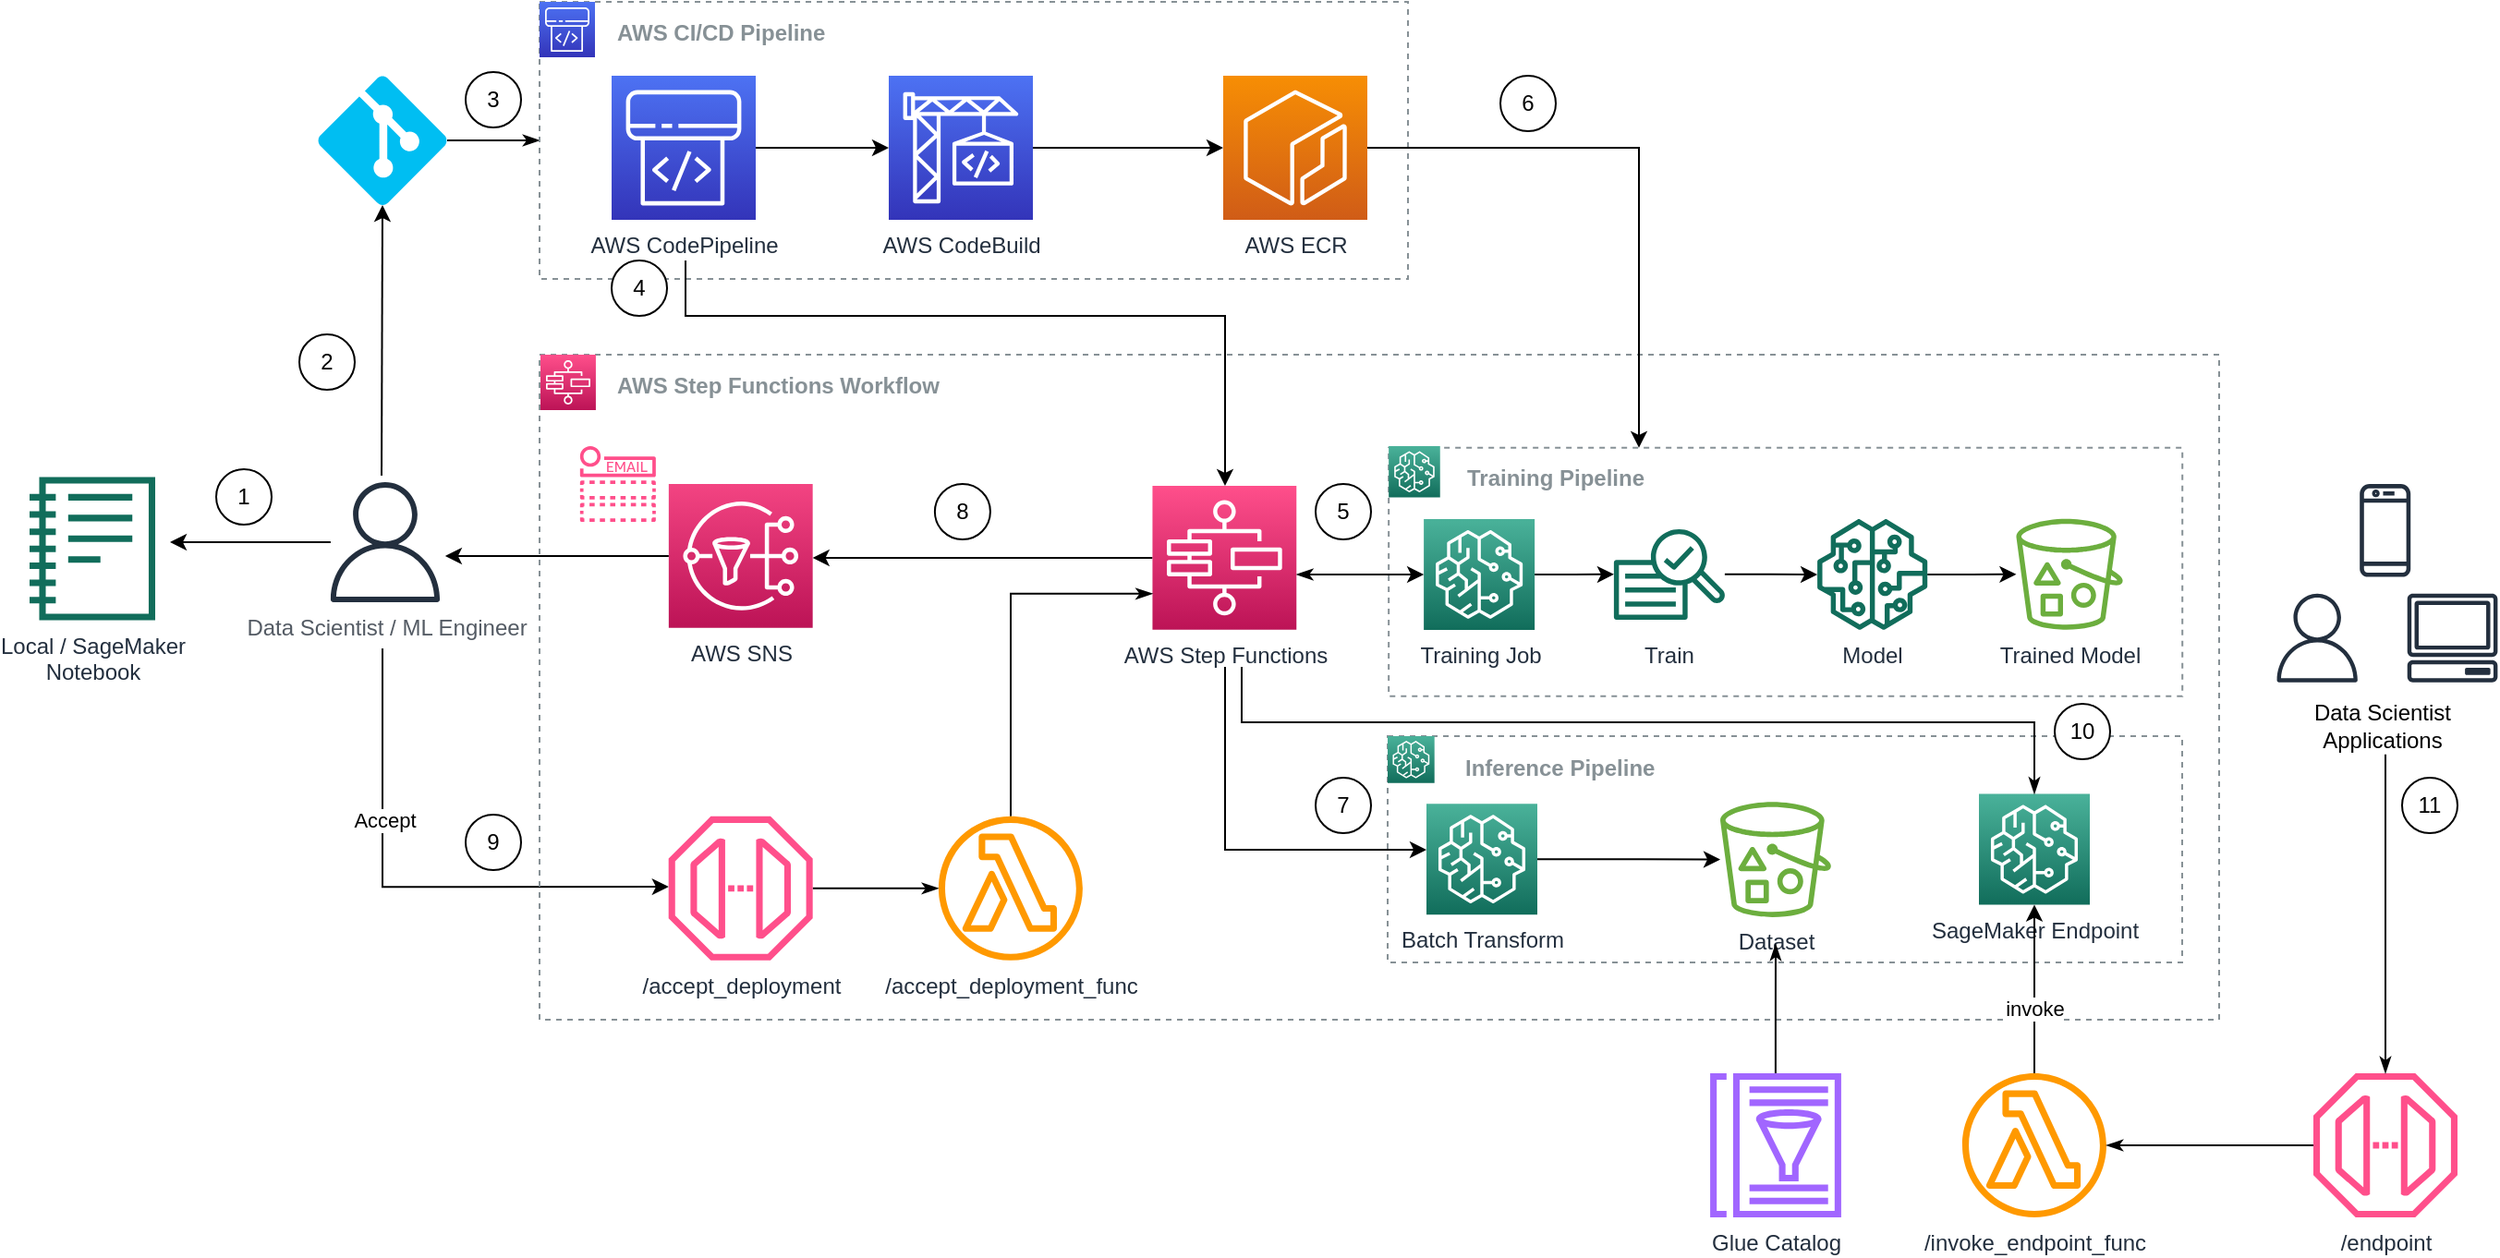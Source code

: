 <mxfile version="15.5.2" type="github">
  <diagram id="j37Jz2b9IyT9WRS_cPEV" name="MLOps">
    <mxGraphModel dx="2272" dy="794" grid="1" gridSize="10" guides="1" tooltips="1" connect="1" arrows="1" fold="1" page="1" pageScale="1" pageWidth="850" pageHeight="1100" math="0" shadow="0">
      <root>
        <mxCell id="0" />
        <mxCell id="1" parent="0" />
        <mxCell id="5Ti28n0uI5nl5lniaKAq-7" style="edgeStyle=orthogonalEdgeStyle;rounded=0;orthogonalLoop=1;jettySize=auto;html=1;entryX=0.5;entryY=1;entryDx=0;entryDy=0;entryPerimeter=0;startArrow=none;startFill=0;" parent="1" target="b2e7_tQQ3vltjg-f_0wM-10" edge="1">
          <mxGeometry relative="1" as="geometry">
            <mxPoint x="84.5" y="456.5" as="sourcePoint" />
          </mxGeometry>
        </mxCell>
        <mxCell id="5Ti28n0uI5nl5lniaKAq-9" style="edgeStyle=orthogonalEdgeStyle;rounded=0;orthogonalLoop=1;jettySize=auto;html=1;startArrow=none;startFill=0;" parent="1" edge="1">
          <mxGeometry relative="1" as="geometry">
            <mxPoint x="85" y="550" as="sourcePoint" />
            <mxPoint x="239.923" y="679.059" as="targetPoint" />
            <Array as="points">
              <mxPoint x="85" y="679" />
            </Array>
          </mxGeometry>
        </mxCell>
        <mxCell id="5Ti28n0uI5nl5lniaKAq-10" value="Accept" style="edgeLabel;html=1;align=center;verticalAlign=middle;resizable=0;points=[];" parent="5Ti28n0uI5nl5lniaKAq-9" vertex="1" connectable="0">
          <mxGeometry x="-0.349" y="1" relative="1" as="geometry">
            <mxPoint as="offset" />
          </mxGeometry>
        </mxCell>
        <mxCell id="5Ti28n0uI5nl5lniaKAq-82" style="edgeStyle=orthogonalEdgeStyle;rounded=0;orthogonalLoop=1;jettySize=auto;html=1;startArrow=none;startFill=0;endArrow=classicThin;endFill=1;" parent="1" source="b2e7_tQQ3vltjg-f_0wM-10" target="b2e7_tQQ3vltjg-f_0wM-1" edge="1">
          <mxGeometry relative="1" as="geometry" />
        </mxCell>
        <mxCell id="b2e7_tQQ3vltjg-f_0wM-10" value="" style="verticalLabelPosition=bottom;html=1;verticalAlign=top;align=center;strokeColor=none;fillColor=#00BEF2;shape=mxgraph.azure.git_repository;" parent="1" vertex="1">
          <mxGeometry x="50" y="240" width="70" height="70" as="geometry" />
        </mxCell>
        <mxCell id="b2e7_tQQ3vltjg-f_0wM-20" value="" style="group" parent="1" vertex="1" connectable="0">
          <mxGeometry x="170" y="200" width="470" height="170" as="geometry" />
        </mxCell>
        <mxCell id="b2e7_tQQ3vltjg-f_0wM-1" value="&lt;blockquote style=&quot;margin: 0 0 0 40px ; border: none ; padding: 0px&quot;&gt;&lt;b&gt;AWS CI/CD Pipeline&lt;/b&gt;&lt;/blockquote&gt;" style="outlineConnect=0;gradientColor=none;html=1;whiteSpace=wrap;fontSize=12;fontStyle=0;strokeColor=#879196;fillColor=none;verticalAlign=top;align=left;fontColor=#879196;dashed=1;spacingTop=3;" parent="b2e7_tQQ3vltjg-f_0wM-20" vertex="1">
          <mxGeometry width="470" height="150" as="geometry" />
        </mxCell>
        <mxCell id="b2e7_tQQ3vltjg-f_0wM-2" value="AWS CodePipeline" style="sketch=0;points=[[0,0,0],[0.25,0,0],[0.5,0,0],[0.75,0,0],[1,0,0],[0,1,0],[0.25,1,0],[0.5,1,0],[0.75,1,0],[1,1,0],[0,0.25,0],[0,0.5,0],[0,0.75,0],[1,0.25,0],[1,0.5,0],[1,0.75,0]];outlineConnect=0;fontColor=#232F3E;gradientColor=#4D72F3;gradientDirection=north;fillColor=#3334B9;strokeColor=#ffffff;dashed=0;verticalLabelPosition=bottom;verticalAlign=top;align=center;html=1;fontSize=12;fontStyle=0;aspect=fixed;shape=mxgraph.aws4.resourceIcon;resIcon=mxgraph.aws4.codepipeline;" parent="b2e7_tQQ3vltjg-f_0wM-20" vertex="1">
          <mxGeometry x="39" y="40" width="78" height="78" as="geometry" />
        </mxCell>
        <mxCell id="b2e7_tQQ3vltjg-f_0wM-3" value="AWS CodeBuild" style="sketch=0;points=[[0,0,0],[0.25,0,0],[0.5,0,0],[0.75,0,0],[1,0,0],[0,1,0],[0.25,1,0],[0.5,1,0],[0.75,1,0],[1,1,0],[0,0.25,0],[0,0.5,0],[0,0.75,0],[1,0.25,0],[1,0.5,0],[1,0.75,0]];outlineConnect=0;fontColor=#232F3E;gradientColor=#4D72F3;gradientDirection=north;fillColor=#3334B9;strokeColor=#ffffff;dashed=0;verticalLabelPosition=bottom;verticalAlign=top;align=center;html=1;fontSize=12;fontStyle=0;aspect=fixed;shape=mxgraph.aws4.resourceIcon;resIcon=mxgraph.aws4.codebuild;" parent="b2e7_tQQ3vltjg-f_0wM-20" vertex="1">
          <mxGeometry x="189" y="40" width="78" height="78" as="geometry" />
        </mxCell>
        <mxCell id="b2e7_tQQ3vltjg-f_0wM-7" style="edgeStyle=orthogonalEdgeStyle;rounded=0;orthogonalLoop=1;jettySize=auto;html=1;" parent="b2e7_tQQ3vltjg-f_0wM-20" source="b2e7_tQQ3vltjg-f_0wM-2" target="b2e7_tQQ3vltjg-f_0wM-3" edge="1">
          <mxGeometry relative="1" as="geometry" />
        </mxCell>
        <mxCell id="b2e7_tQQ3vltjg-f_0wM-4" value="AWS ECR" style="sketch=0;points=[[0,0,0],[0.25,0,0],[0.5,0,0],[0.75,0,0],[1,0,0],[0,1,0],[0.25,1,0],[0.5,1,0],[0.75,1,0],[1,1,0],[0,0.25,0],[0,0.5,0],[0,0.75,0],[1,0.25,0],[1,0.5,0],[1,0.75,0]];outlineConnect=0;fontColor=#232F3E;gradientColor=#F78E04;gradientDirection=north;fillColor=#D05C17;strokeColor=#ffffff;dashed=0;verticalLabelPosition=bottom;verticalAlign=top;align=center;html=1;fontSize=12;fontStyle=0;aspect=fixed;shape=mxgraph.aws4.resourceIcon;resIcon=mxgraph.aws4.ecr;" parent="b2e7_tQQ3vltjg-f_0wM-20" vertex="1">
          <mxGeometry x="370" y="40" width="78" height="78" as="geometry" />
        </mxCell>
        <mxCell id="b2e7_tQQ3vltjg-f_0wM-6" style="edgeStyle=orthogonalEdgeStyle;rounded=0;orthogonalLoop=1;jettySize=auto;html=1;" parent="b2e7_tQQ3vltjg-f_0wM-20" source="b2e7_tQQ3vltjg-f_0wM-3" target="b2e7_tQQ3vltjg-f_0wM-4" edge="1">
          <mxGeometry relative="1" as="geometry" />
        </mxCell>
        <mxCell id="b2e7_tQQ3vltjg-f_0wM-5" value="" style="shape=image;html=1;verticalAlign=top;verticalLabelPosition=bottom;labelBackgroundColor=#ffffff;imageAspect=0;aspect=fixed;image=https://cdn4.iconfinder.com/data/icons/logos-and-brands/512/97_Docker_logo_logos-128.png" parent="b2e7_tQQ3vltjg-f_0wM-20" vertex="1">
          <mxGeometry x="297" y="80" width="50" height="50" as="geometry" />
        </mxCell>
        <mxCell id="b2e7_tQQ3vltjg-f_0wM-22" value="" style="sketch=0;points=[[0,0,0],[0.25,0,0],[0.5,0,0],[0.75,0,0],[1,0,0],[0,1,0],[0.25,1,0],[0.5,1,0],[0.75,1,0],[1,1,0],[0,0.25,0],[0,0.5,0],[0,0.75,0],[1,0.25,0],[1,0.5,0],[1,0.75,0]];outlineConnect=0;fontColor=#232F3E;gradientColor=#4D72F3;gradientDirection=north;fillColor=#3334B9;strokeColor=#ffffff;dashed=0;verticalLabelPosition=bottom;verticalAlign=top;align=center;html=1;fontSize=12;fontStyle=0;aspect=fixed;shape=mxgraph.aws4.resourceIcon;resIcon=mxgraph.aws4.codepipeline;" parent="b2e7_tQQ3vltjg-f_0wM-20" vertex="1">
          <mxGeometry width="30" height="30" as="geometry" />
        </mxCell>
        <mxCell id="5Ti28n0uI5nl5lniaKAq-58" value="4" style="ellipse;whiteSpace=wrap;html=1;aspect=fixed;" parent="b2e7_tQQ3vltjg-f_0wM-20" vertex="1">
          <mxGeometry x="39" y="140" width="30" height="30" as="geometry" />
        </mxCell>
        <mxCell id="b2e7_tQQ3vltjg-f_0wM-25" style="edgeStyle=orthogonalEdgeStyle;rounded=0;orthogonalLoop=1;jettySize=auto;html=1;fontSize=14;" parent="1" target="b2e7_tQQ3vltjg-f_0wM-24" edge="1">
          <mxGeometry relative="1" as="geometry">
            <mxPoint x="249" y="340" as="sourcePoint" />
            <Array as="points">
              <mxPoint x="249" y="370" />
              <mxPoint x="541" y="370" />
            </Array>
          </mxGeometry>
        </mxCell>
        <mxCell id="b2e7_tQQ3vltjg-f_0wM-31" value="" style="group" parent="1" vertex="1" connectable="0">
          <mxGeometry x="170" y="391" width="910" height="360" as="geometry" />
        </mxCell>
        <mxCell id="b2e7_tQQ3vltjg-f_0wM-21" value="&lt;blockquote style=&quot;margin: 0 0 0 40px ; border: none ; padding: 0px&quot;&gt;&lt;b&gt;AWS Step Functions Workflow&lt;/b&gt;&lt;/blockquote&gt;" style="outlineConnect=0;gradientColor=none;html=1;whiteSpace=wrap;fontSize=12;fontStyle=0;strokeColor=#879196;fillColor=none;verticalAlign=top;align=left;fontColor=#879196;dashed=1;spacingTop=3;" parent="b2e7_tQQ3vltjg-f_0wM-31" vertex="1">
          <mxGeometry width="909.001" height="360" as="geometry" />
        </mxCell>
        <mxCell id="b2e7_tQQ3vltjg-f_0wM-23" value="" style="sketch=0;points=[[0,0,0],[0.25,0,0],[0.5,0,0],[0.75,0,0],[1,0,0],[0,1,0],[0.25,1,0],[0.5,1,0],[0.75,1,0],[1,1,0],[0,0.25,0],[0,0.5,0],[0,0.75,0],[1,0.25,0],[1,0.5,0],[1,0.75,0]];outlineConnect=0;fontColor=#232F3E;gradientColor=#FF4F8B;gradientDirection=north;fillColor=#BC1356;strokeColor=#ffffff;dashed=0;verticalLabelPosition=bottom;verticalAlign=top;align=center;html=1;fontSize=12;fontStyle=0;aspect=fixed;shape=mxgraph.aws4.resourceIcon;resIcon=mxgraph.aws4.step_functions;" parent="b2e7_tQQ3vltjg-f_0wM-31" vertex="1">
          <mxGeometry x="0.499" width="29.967" height="29.967" as="geometry" />
        </mxCell>
        <mxCell id="Zc0Y9S3saHH1EsJJb78X-13" style="edgeStyle=orthogonalEdgeStyle;rounded=0;orthogonalLoop=1;jettySize=auto;html=1;startArrow=classicThin;startFill=1;" parent="b2e7_tQQ3vltjg-f_0wM-31" source="b2e7_tQQ3vltjg-f_0wM-24" target="Zc0Y9S3saHH1EsJJb78X-7" edge="1">
          <mxGeometry relative="1" as="geometry">
            <Array as="points">
              <mxPoint x="430" y="119" />
              <mxPoint x="430" y="119" />
            </Array>
          </mxGeometry>
        </mxCell>
        <mxCell id="Zc0Y9S3saHH1EsJJb78X-18" value="" style="edgeStyle=orthogonalEdgeStyle;rounded=0;orthogonalLoop=1;jettySize=auto;html=1;" parent="b2e7_tQQ3vltjg-f_0wM-31" source="b2e7_tQQ3vltjg-f_0wM-24" target="Zc0Y9S3saHH1EsJJb78X-16" edge="1">
          <mxGeometry relative="1" as="geometry">
            <Array as="points">
              <mxPoint x="210" y="110" />
              <mxPoint x="210" y="110" />
            </Array>
          </mxGeometry>
        </mxCell>
        <mxCell id="b2e7_tQQ3vltjg-f_0wM-24" value="AWS Step Functions" style="sketch=0;points=[[0,0,0],[0.25,0,0],[0.5,0,0],[0.75,0,0],[1,0,0],[0,1,0],[0.25,1,0],[0.5,1,0],[0.75,1,0],[1,1,0],[0,0.25,0],[0,0.5,0],[0,0.75,0],[1,0.25,0],[1,0.5,0],[1,0.75,0]];outlineConnect=0;fontColor=#232F3E;gradientColor=#FF4F8B;gradientDirection=north;fillColor=#BC1356;strokeColor=#ffffff;dashed=0;verticalLabelPosition=bottom;verticalAlign=top;align=center;html=1;fontSize=12;fontStyle=0;aspect=fixed;shape=mxgraph.aws4.resourceIcon;resIcon=mxgraph.aws4.step_functions;" parent="b2e7_tQQ3vltjg-f_0wM-31" vertex="1">
          <mxGeometry x="331.726" y="71" width="77.914" height="77.914" as="geometry" />
        </mxCell>
        <mxCell id="Zc0Y9S3saHH1EsJJb78X-12" value="" style="group" parent="b2e7_tQQ3vltjg-f_0wM-31" vertex="1" connectable="0">
          <mxGeometry x="459.58" y="49.5" width="429.53" height="134.5" as="geometry" />
        </mxCell>
        <mxCell id="b2e7_tQQ3vltjg-f_0wM-29" value="&lt;blockquote style=&quot;margin: 0 0 0 40px ; border: none ; padding: 0px&quot;&gt;&lt;b&gt;Training Pipeline&lt;/b&gt;&lt;/blockquote&gt;" style="outlineConnect=0;gradientColor=none;html=1;whiteSpace=wrap;fontSize=12;fontStyle=0;strokeColor=#879196;fillColor=none;verticalAlign=top;align=left;fontColor=#879196;dashed=1;spacingTop=3;" parent="Zc0Y9S3saHH1EsJJb78X-12" vertex="1">
          <mxGeometry y="0.928" width="429.53" height="134.5" as="geometry" />
        </mxCell>
        <mxCell id="5Ti28n0uI5nl5lniaKAq-48" style="edgeStyle=orthogonalEdgeStyle;rounded=0;orthogonalLoop=1;jettySize=auto;html=1;startArrow=none;startFill=0;" parent="Zc0Y9S3saHH1EsJJb78X-12" source="Zc0Y9S3saHH1EsJJb78X-1" target="Zc0Y9S3saHH1EsJJb78X-3" edge="1">
          <mxGeometry relative="1" as="geometry" />
        </mxCell>
        <mxCell id="Zc0Y9S3saHH1EsJJb78X-1" value="Train" style="outlineConnect=0;fontColor=#232F3E;gradientColor=none;fillColor=#116D5B;strokeColor=none;dashed=0;verticalLabelPosition=bottom;verticalAlign=top;align=center;html=1;fontSize=12;fontStyle=0;pointerEvents=1;shape=mxgraph.aws4.sagemaker_train;" parent="Zc0Y9S3saHH1EsJJb78X-12" vertex="1">
          <mxGeometry x="121.867" y="39.472" width="60" height="60" as="geometry" />
        </mxCell>
        <mxCell id="5Ti28n0uI5nl5lniaKAq-49" value="" style="edgeStyle=orthogonalEdgeStyle;rounded=0;orthogonalLoop=1;jettySize=auto;html=1;startArrow=none;startFill=0;" parent="Zc0Y9S3saHH1EsJJb78X-12" source="Zc0Y9S3saHH1EsJJb78X-3" target="5Ti28n0uI5nl5lniaKAq-4" edge="1">
          <mxGeometry relative="1" as="geometry" />
        </mxCell>
        <mxCell id="Zc0Y9S3saHH1EsJJb78X-3" value="Model" style="outlineConnect=0;fontColor=#232F3E;gradientColor=none;fillColor=#116D5B;strokeColor=none;dashed=0;verticalLabelPosition=bottom;verticalAlign=top;align=center;html=1;fontSize=12;fontStyle=0;aspect=fixed;pointerEvents=1;shape=mxgraph.aws4.sagemaker_model;" parent="Zc0Y9S3saHH1EsJJb78X-12" vertex="1">
          <mxGeometry x="231.746" y="39.469" width="60" height="60" as="geometry" />
        </mxCell>
        <mxCell id="b2e7_tQQ3vltjg-f_0wM-30" value="" style="sketch=0;points=[[0,0,0],[0.25,0,0],[0.5,0,0],[0.75,0,0],[1,0,0],[0,1,0],[0.25,1,0],[0.5,1,0],[0.75,1,0],[1,1,0],[0,0.25,0],[0,0.5,0],[0,0.75,0],[1,0.25,0],[1,0.5,0],[1,0.75,0]];outlineConnect=0;fontColor=#232F3E;gradientColor=#4AB29A;gradientDirection=north;fillColor=#116D5B;strokeColor=#ffffff;dashed=0;verticalLabelPosition=bottom;verticalAlign=top;align=center;html=1;fontSize=12;fontStyle=0;aspect=fixed;shape=mxgraph.aws4.resourceIcon;resIcon=mxgraph.aws4.sagemaker;" parent="Zc0Y9S3saHH1EsJJb78X-12" vertex="1">
          <mxGeometry width="27.797" height="27.797" as="geometry" />
        </mxCell>
        <mxCell id="Zc0Y9S3saHH1EsJJb78X-15" style="edgeStyle=orthogonalEdgeStyle;rounded=0;orthogonalLoop=1;jettySize=auto;html=1;" parent="Zc0Y9S3saHH1EsJJb78X-12" source="Zc0Y9S3saHH1EsJJb78X-7" target="Zc0Y9S3saHH1EsJJb78X-1" edge="1">
          <mxGeometry relative="1" as="geometry" />
        </mxCell>
        <mxCell id="Zc0Y9S3saHH1EsJJb78X-7" value="Training Job" style="points=[[0,0,0],[0.25,0,0],[0.5,0,0],[0.75,0,0],[1,0,0],[0,1,0],[0.25,1,0],[0.5,1,0],[0.75,1,0],[1,1,0],[0,0.25,0],[0,0.5,0],[0,0.75,0],[1,0.25,0],[1,0.5,0],[1,0.75,0]];outlineConnect=0;fontColor=#232F3E;gradientColor=#4AB29A;gradientDirection=north;fillColor=#116D5B;strokeColor=#ffffff;dashed=0;verticalLabelPosition=bottom;verticalAlign=top;align=center;html=1;fontSize=12;fontStyle=0;aspect=fixed;shape=mxgraph.aws4.resourceIcon;resIcon=mxgraph.aws4.sagemaker;" parent="Zc0Y9S3saHH1EsJJb78X-12" vertex="1">
          <mxGeometry x="18.979" y="39.475" width="60" height="60" as="geometry" />
        </mxCell>
        <mxCell id="5Ti28n0uI5nl5lniaKAq-4" value="Trained Model" style="sketch=0;outlineConnect=0;fontColor=#232F3E;gradientColor=none;fillColor=#6CAE3E;strokeColor=none;dashed=0;verticalLabelPosition=bottom;verticalAlign=top;align=center;html=1;fontSize=12;fontStyle=0;aspect=fixed;pointerEvents=1;shape=mxgraph.aws4.bucket_with_objects;" parent="Zc0Y9S3saHH1EsJJb78X-12" vertex="1">
          <mxGeometry x="339.628" y="39.352" width="57.69" height="60" as="geometry" />
        </mxCell>
        <mxCell id="Zc0Y9S3saHH1EsJJb78X-16" value="AWS SNS" style="points=[[0,0,0],[0.25,0,0],[0.5,0,0],[0.75,0,0],[1,0,0],[0,1,0],[0.25,1,0],[0.5,1,0],[0.75,1,0],[1,1,0],[0,0.25,0],[0,0.5,0],[0,0.75,0],[1,0.25,0],[1,0.5,0],[1,0.75,0]];outlineConnect=0;fontColor=#232F3E;gradientColor=#F34482;gradientDirection=north;fillColor=#BC1356;strokeColor=#ffffff;dashed=0;verticalLabelPosition=bottom;verticalAlign=top;align=center;html=1;fontSize=12;fontStyle=0;aspect=fixed;shape=mxgraph.aws4.resourceIcon;resIcon=mxgraph.aws4.sns;" parent="b2e7_tQQ3vltjg-f_0wM-31" vertex="1">
          <mxGeometry x="69.923" y="70" width="77.914" height="77.914" as="geometry" />
        </mxCell>
        <mxCell id="5Ti28n0uI5nl5lniaKAq-29" value="" style="sketch=0;outlineConnect=0;fontColor=#232F3E;gradientColor=none;fillColor=#FF4F8B;strokeColor=none;dashed=0;verticalLabelPosition=bottom;verticalAlign=top;align=center;html=1;fontSize=12;fontStyle=0;aspect=fixed;pointerEvents=1;shape=mxgraph.aws4.email_notification;" parent="b2e7_tQQ3vltjg-f_0wM-31" vertex="1">
          <mxGeometry x="21.92" y="49.5" width="41" height="41" as="geometry" />
        </mxCell>
        <mxCell id="5Ti28n0uI5nl5lniaKAq-57" value="5" style="ellipse;whiteSpace=wrap;html=1;aspect=fixed;" parent="b2e7_tQQ3vltjg-f_0wM-31" vertex="1">
          <mxGeometry x="420" y="70" width="30" height="30" as="geometry" />
        </mxCell>
        <mxCell id="5Ti28n0uI5nl5lniaKAq-55" value="7" style="ellipse;whiteSpace=wrap;html=1;aspect=fixed;" parent="b2e7_tQQ3vltjg-f_0wM-31" vertex="1">
          <mxGeometry x="420" y="229" width="30" height="30" as="geometry" />
        </mxCell>
        <mxCell id="5Ti28n0uI5nl5lniaKAq-54" value="8" style="ellipse;whiteSpace=wrap;html=1;aspect=fixed;" parent="b2e7_tQQ3vltjg-f_0wM-31" vertex="1">
          <mxGeometry x="213.95" y="70" width="30" height="30" as="geometry" />
        </mxCell>
        <mxCell id="5Ti28n0uI5nl5lniaKAq-77" style="edgeStyle=orthogonalEdgeStyle;rounded=0;orthogonalLoop=1;jettySize=auto;html=1;startArrow=none;startFill=0;endArrow=classicThin;endFill=1;" parent="b2e7_tQQ3vltjg-f_0wM-31" source="5Ti28n0uI5nl5lniaKAq-75" target="5Ti28n0uI5nl5lniaKAq-76" edge="1">
          <mxGeometry relative="1" as="geometry" />
        </mxCell>
        <mxCell id="5Ti28n0uI5nl5lniaKAq-75" value="/accept_deployment" style="sketch=0;outlineConnect=0;fontColor=#232F3E;gradientColor=none;fillColor=#FF4F8B;strokeColor=none;dashed=0;verticalLabelPosition=bottom;verticalAlign=top;align=center;html=1;fontSize=12;fontStyle=0;aspect=fixed;pointerEvents=1;shape=mxgraph.aws4.endpoint;" parent="b2e7_tQQ3vltjg-f_0wM-31" vertex="1">
          <mxGeometry x="69.84" y="249.91" width="78" height="78" as="geometry" />
        </mxCell>
        <mxCell id="5Ti28n0uI5nl5lniaKAq-78" style="edgeStyle=orthogonalEdgeStyle;rounded=0;orthogonalLoop=1;jettySize=auto;html=1;entryX=0;entryY=0.75;entryDx=0;entryDy=0;entryPerimeter=0;startArrow=none;startFill=0;endArrow=classicThin;endFill=1;" parent="b2e7_tQQ3vltjg-f_0wM-31" source="5Ti28n0uI5nl5lniaKAq-76" target="b2e7_tQQ3vltjg-f_0wM-24" edge="1">
          <mxGeometry relative="1" as="geometry">
            <Array as="points">
              <mxPoint x="255" y="129" />
            </Array>
          </mxGeometry>
        </mxCell>
        <mxCell id="5Ti28n0uI5nl5lniaKAq-76" value="/accept_deployment_func" style="sketch=0;outlineConnect=0;fontColor=#232F3E;gradientColor=none;fillColor=#FF9900;strokeColor=none;dashed=0;verticalLabelPosition=bottom;verticalAlign=top;align=center;html=1;fontSize=12;fontStyle=0;aspect=fixed;pointerEvents=1;shape=mxgraph.aws4.lambda_function;" parent="b2e7_tQQ3vltjg-f_0wM-31" vertex="1">
          <mxGeometry x="215.95" y="249.91" width="78" height="78" as="geometry" />
        </mxCell>
        <mxCell id="Zc0Y9S3saHH1EsJJb78X-2" value="Local / SageMaker&lt;br&gt;Notebook" style="outlineConnect=0;fontColor=#232F3E;gradientColor=none;fillColor=#116D5B;strokeColor=none;dashed=0;verticalLabelPosition=bottom;verticalAlign=top;align=center;html=1;fontSize=12;fontStyle=0;aspect=fixed;pointerEvents=1;shape=mxgraph.aws4.sagemaker_notebook;" parent="1" vertex="1">
          <mxGeometry x="-106" y="457" width="68" height="78" as="geometry" />
        </mxCell>
        <mxCell id="Zc0Y9S3saHH1EsJJb78X-19" style="edgeStyle=orthogonalEdgeStyle;rounded=0;orthogonalLoop=1;jettySize=auto;html=1;" parent="1" source="Zc0Y9S3saHH1EsJJb78X-16" edge="1">
          <mxGeometry relative="1" as="geometry">
            <Array as="points">
              <mxPoint x="160" y="500" />
              <mxPoint x="160" y="500" />
            </Array>
            <mxPoint x="118.934" y="500" as="targetPoint" />
          </mxGeometry>
        </mxCell>
        <mxCell id="Zc0Y9S3saHH1EsJJb78X-21" style="edgeStyle=orthogonalEdgeStyle;rounded=0;orthogonalLoop=1;jettySize=auto;html=1;" parent="1" source="b2e7_tQQ3vltjg-f_0wM-4" target="b2e7_tQQ3vltjg-f_0wM-29" edge="1">
          <mxGeometry relative="1" as="geometry">
            <Array as="points">
              <mxPoint x="765" y="279" />
            </Array>
          </mxGeometry>
        </mxCell>
        <mxCell id="5Ti28n0uI5nl5lniaKAq-15" value="" style="group" parent="1" vertex="1" connectable="0">
          <mxGeometry x="629" y="597.5" width="430" height="122.5" as="geometry" />
        </mxCell>
        <mxCell id="5Ti28n0uI5nl5lniaKAq-16" value="&lt;blockquote style=&quot;margin: 0 0 0 40px ; border: none ; padding: 0px&quot;&gt;&lt;b&gt;Inference Pipeline&lt;/b&gt;&lt;/blockquote&gt;" style="outlineConnect=0;gradientColor=none;html=1;whiteSpace=wrap;fontSize=12;fontStyle=0;strokeColor=#879196;fillColor=none;verticalAlign=top;align=left;fontColor=#879196;dashed=1;spacingTop=3;" parent="5Ti28n0uI5nl5lniaKAq-15" vertex="1">
          <mxGeometry width="430" height="122.5" as="geometry" />
        </mxCell>
        <mxCell id="5Ti28n0uI5nl5lniaKAq-21" value="" style="sketch=0;points=[[0,0,0],[0.25,0,0],[0.5,0,0],[0.75,0,0],[1,0,0],[0,1,0],[0.25,1,0],[0.5,1,0],[0.75,1,0],[1,1,0],[0,0.25,0],[0,0.5,0],[0,0.75,0],[1,0.25,0],[1,0.5,0],[1,0.75,0]];outlineConnect=0;fontColor=#232F3E;gradientColor=#4AB29A;gradientDirection=north;fillColor=#116D5B;strokeColor=#ffffff;dashed=0;verticalLabelPosition=bottom;verticalAlign=top;align=center;html=1;fontSize=12;fontStyle=0;aspect=fixed;shape=mxgraph.aws4.resourceIcon;resIcon=mxgraph.aws4.sagemaker;" parent="5Ti28n0uI5nl5lniaKAq-15" vertex="1">
          <mxGeometry width="25.345" height="25.345" as="geometry" />
        </mxCell>
        <mxCell id="5Ti28n0uI5nl5lniaKAq-28" style="edgeStyle=orthogonalEdgeStyle;rounded=0;orthogonalLoop=1;jettySize=auto;html=1;startArrow=none;startFill=0;" parent="5Ti28n0uI5nl5lniaKAq-15" source="5Ti28n0uI5nl5lniaKAq-23" target="5Ti28n0uI5nl5lniaKAq-24" edge="1">
          <mxGeometry relative="1" as="geometry" />
        </mxCell>
        <mxCell id="5Ti28n0uI5nl5lniaKAq-23" value="Batch Transform" style="points=[[0,0,0],[0.25,0,0],[0.5,0,0],[0.75,0,0],[1,0,0],[0,1,0],[0.25,1,0],[0.5,1,0],[0.75,1,0],[1,1,0],[0,0.25,0],[0,0.5,0],[0,0.75,0],[1,0.25,0],[1,0.5,0],[1,0.75,0]];outlineConnect=0;fontColor=#232F3E;gradientColor=#4AB29A;gradientDirection=north;fillColor=#116D5B;strokeColor=#ffffff;dashed=0;verticalLabelPosition=bottom;verticalAlign=top;align=center;html=1;fontSize=12;fontStyle=0;aspect=fixed;shape=mxgraph.aws4.resourceIcon;resIcon=mxgraph.aws4.sagemaker;" parent="5Ti28n0uI5nl5lniaKAq-15" vertex="1">
          <mxGeometry x="21" y="36.577" width="60" height="60" as="geometry" />
        </mxCell>
        <mxCell id="5Ti28n0uI5nl5lniaKAq-24" value="Dataset" style="sketch=0;outlineConnect=0;fontColor=#232F3E;gradientColor=none;fillColor=#6CAE3E;strokeColor=none;dashed=0;verticalLabelPosition=bottom;verticalAlign=top;align=center;html=1;fontSize=12;fontStyle=0;aspect=fixed;pointerEvents=1;shape=mxgraph.aws4.bucket_with_objects;" parent="5Ti28n0uI5nl5lniaKAq-15" vertex="1">
          <mxGeometry x="180" y="35.565" width="60" height="62.4" as="geometry" />
        </mxCell>
        <mxCell id="5Ti28n0uI5nl5lniaKAq-32" value="SageMaker Endpoint" style="sketch=0;points=[[0,0,0],[0.25,0,0],[0.5,0,0],[0.75,0,0],[1,0,0],[0,1,0],[0.25,1,0],[0.5,1,0],[0.75,1,0],[1,1,0],[0,0.25,0],[0,0.5,0],[0,0.75,0],[1,0.25,0],[1,0.5,0],[1,0.75,0]];outlineConnect=0;fontColor=#232F3E;gradientColor=#4AB29A;gradientDirection=north;fillColor=#116D5B;strokeColor=#ffffff;dashed=0;verticalLabelPosition=bottom;verticalAlign=top;align=center;html=1;fontSize=12;fontStyle=0;aspect=fixed;shape=mxgraph.aws4.resourceIcon;resIcon=mxgraph.aws4.sagemaker;" parent="5Ti28n0uI5nl5lniaKAq-15" vertex="1">
          <mxGeometry x="320" y="31.25" width="60" height="60" as="geometry" />
        </mxCell>
        <mxCell id="5Ti28n0uI5nl5lniaKAq-52" value="10" style="ellipse;whiteSpace=wrap;html=1;aspect=fixed;" parent="5Ti28n0uI5nl5lniaKAq-15" vertex="1">
          <mxGeometry x="361" y="-17.5" width="30" height="30" as="geometry" />
        </mxCell>
        <mxCell id="5Ti28n0uI5nl5lniaKAq-25" style="edgeStyle=orthogonalEdgeStyle;rounded=0;orthogonalLoop=1;jettySize=auto;html=1;startArrow=none;startFill=0;" parent="1" target="5Ti28n0uI5nl5lniaKAq-23" edge="1">
          <mxGeometry relative="1" as="geometry">
            <mxPoint x="541" y="560" as="sourcePoint" />
            <Array as="points">
              <mxPoint x="541" y="659" />
            </Array>
          </mxGeometry>
        </mxCell>
        <mxCell id="5Ti28n0uI5nl5lniaKAq-47" style="edgeStyle=orthogonalEdgeStyle;rounded=0;orthogonalLoop=1;jettySize=auto;html=1;startArrow=none;startFill=0;" parent="1" source="5Ti28n0uI5nl5lniaKAq-46" edge="1">
          <mxGeometry relative="1" as="geometry">
            <mxPoint x="-30" y="492.5" as="targetPoint" />
          </mxGeometry>
        </mxCell>
        <mxCell id="5Ti28n0uI5nl5lniaKAq-46" value="&lt;span style=&quot;color: rgb(84 , 91 , 100)&quot;&gt;Data Scientist / ML Engineer&lt;/span&gt;" style="sketch=0;outlineConnect=0;fontColor=#232F3E;gradientColor=none;fillColor=#232F3E;strokeColor=none;dashed=0;verticalLabelPosition=bottom;verticalAlign=top;align=center;html=1;fontSize=12;fontStyle=0;aspect=fixed;pointerEvents=1;shape=mxgraph.aws4.user;" parent="1" vertex="1">
          <mxGeometry x="54" y="460" width="65" height="65" as="geometry" />
        </mxCell>
        <mxCell id="5Ti28n0uI5nl5lniaKAq-51" value="11" style="ellipse;whiteSpace=wrap;html=1;aspect=fixed;" parent="1" vertex="1">
          <mxGeometry x="1178" y="620" width="30" height="30" as="geometry" />
        </mxCell>
        <mxCell id="5Ti28n0uI5nl5lniaKAq-53" value="9" style="ellipse;whiteSpace=wrap;html=1;aspect=fixed;" parent="1" vertex="1">
          <mxGeometry x="130" y="640" width="30" height="30" as="geometry" />
        </mxCell>
        <mxCell id="5Ti28n0uI5nl5lniaKAq-56" value="6" style="ellipse;whiteSpace=wrap;html=1;aspect=fixed;" parent="1" vertex="1">
          <mxGeometry x="690" y="240" width="30" height="30" as="geometry" />
        </mxCell>
        <mxCell id="5Ti28n0uI5nl5lniaKAq-59" value="3" style="ellipse;whiteSpace=wrap;html=1;aspect=fixed;" parent="1" vertex="1">
          <mxGeometry x="130" y="238" width="30" height="30" as="geometry" />
        </mxCell>
        <mxCell id="5Ti28n0uI5nl5lniaKAq-60" value="2" style="ellipse;whiteSpace=wrap;html=1;aspect=fixed;" parent="1" vertex="1">
          <mxGeometry x="40" y="380" width="30" height="30" as="geometry" />
        </mxCell>
        <mxCell id="5Ti28n0uI5nl5lniaKAq-61" value="1" style="ellipse;whiteSpace=wrap;html=1;aspect=fixed;" parent="1" vertex="1">
          <mxGeometry x="-5" y="453" width="30" height="30" as="geometry" />
        </mxCell>
        <mxCell id="5Ti28n0uI5nl5lniaKAq-62" value="" style="group" parent="1" vertex="1" connectable="0">
          <mxGeometry x="1108.1" y="460.0" width="121.81" height="147.34" as="geometry" />
        </mxCell>
        <mxCell id="5Ti28n0uI5nl5lniaKAq-68" value="" style="group" parent="5Ti28n0uI5nl5lniaKAq-62" vertex="1" connectable="0">
          <mxGeometry width="121.81" height="147.34" as="geometry" />
        </mxCell>
        <mxCell id="5Ti28n0uI5nl5lniaKAq-40" value="" style="sketch=0;outlineConnect=0;fontColor=#232F3E;gradientColor=none;fillColor=#232F3E;strokeColor=none;dashed=0;verticalLabelPosition=bottom;verticalAlign=top;align=center;html=1;fontSize=12;fontStyle=0;aspect=fixed;pointerEvents=1;shape=mxgraph.aws4.user;" parent="5Ti28n0uI5nl5lniaKAq-68" vertex="1">
          <mxGeometry y="60.34" width="48" height="48" as="geometry" />
        </mxCell>
        <mxCell id="5Ti28n0uI5nl5lniaKAq-41" value="" style="sketch=0;outlineConnect=0;fontColor=#232F3E;gradientColor=none;fillColor=#232F3E;strokeColor=none;dashed=0;verticalLabelPosition=bottom;verticalAlign=top;align=center;html=1;fontSize=12;fontStyle=0;aspect=fixed;pointerEvents=1;shape=mxgraph.aws4.client;" parent="5Ti28n0uI5nl5lniaKAq-68" vertex="1">
          <mxGeometry x="72.55" y="60.34" width="49.26" height="48" as="geometry" />
        </mxCell>
        <mxCell id="5Ti28n0uI5nl5lniaKAq-42" value="" style="sketch=0;outlineConnect=0;fontColor=#232F3E;gradientColor=none;fillColor=#232F3E;strokeColor=none;dashed=0;verticalLabelPosition=bottom;verticalAlign=top;align=center;html=1;fontSize=12;fontStyle=0;aspect=fixed;pointerEvents=1;shape=mxgraph.aws4.mobile_client;" parent="5Ti28n0uI5nl5lniaKAq-68" vertex="1">
          <mxGeometry x="47" width="27.51" height="52.34" as="geometry" />
        </mxCell>
        <mxCell id="5Ti28n0uI5nl5lniaKAq-43" value="Data Scientist&lt;br&gt;Applications" style="text;html=1;strokeColor=none;fillColor=none;align=center;verticalAlign=middle;whiteSpace=wrap;rounded=0;" parent="5Ti28n0uI5nl5lniaKAq-68" vertex="1">
          <mxGeometry x="3.85" y="117.34" width="111.04" height="30" as="geometry" />
        </mxCell>
        <mxCell id="5Ti28n0uI5nl5lniaKAq-70" style="edgeStyle=orthogonalEdgeStyle;rounded=0;orthogonalLoop=1;jettySize=auto;html=1;startArrow=none;startFill=0;" parent="1" source="5Ti28n0uI5nl5lniaKAq-63" target="5Ti28n0uI5nl5lniaKAq-32" edge="1">
          <mxGeometry relative="1" as="geometry" />
        </mxCell>
        <mxCell id="5Ti28n0uI5nl5lniaKAq-72" value="invoke" style="edgeLabel;html=1;align=center;verticalAlign=middle;resizable=0;points=[];" parent="5Ti28n0uI5nl5lniaKAq-70" vertex="1" connectable="0">
          <mxGeometry x="-0.236" relative="1" as="geometry">
            <mxPoint as="offset" />
          </mxGeometry>
        </mxCell>
        <mxCell id="5Ti28n0uI5nl5lniaKAq-63" value="/invoke_endpoint_func" style="sketch=0;outlineConnect=0;fontColor=#232F3E;gradientColor=none;fillColor=#FF9900;strokeColor=none;dashed=0;verticalLabelPosition=bottom;verticalAlign=top;align=center;html=1;fontSize=12;fontStyle=0;aspect=fixed;pointerEvents=1;shape=mxgraph.aws4.lambda_function;" parent="1" vertex="1">
          <mxGeometry x="940.0" y="780" width="78" height="78" as="geometry" />
        </mxCell>
        <mxCell id="5Ti28n0uI5nl5lniaKAq-80" style="edgeStyle=orthogonalEdgeStyle;rounded=0;orthogonalLoop=1;jettySize=auto;html=1;startArrow=none;startFill=0;endArrow=classicThin;endFill=1;" parent="1" source="5Ti28n0uI5nl5lniaKAq-64" target="5Ti28n0uI5nl5lniaKAq-63" edge="1">
          <mxGeometry relative="1" as="geometry" />
        </mxCell>
        <mxCell id="5Ti28n0uI5nl5lniaKAq-64" value="/endpoint" style="sketch=0;outlineConnect=0;fontColor=#232F3E;gradientColor=none;fillColor=#FF4F8B;strokeColor=none;dashed=0;verticalLabelPosition=bottom;verticalAlign=top;align=center;html=1;fontSize=12;fontStyle=0;aspect=fixed;pointerEvents=1;shape=mxgraph.aws4.endpoint;" parent="1" vertex="1">
          <mxGeometry x="1130" y="780" width="78" height="78" as="geometry" />
        </mxCell>
        <mxCell id="5Ti28n0uI5nl5lniaKAq-79" style="edgeStyle=orthogonalEdgeStyle;rounded=0;orthogonalLoop=1;jettySize=auto;html=1;startArrow=none;startFill=0;endArrow=classicThin;endFill=1;" parent="1" target="5Ti28n0uI5nl5lniaKAq-32" edge="1">
          <mxGeometry relative="1" as="geometry">
            <mxPoint x="550" y="560" as="sourcePoint" />
            <Array as="points">
              <mxPoint x="550" y="590" />
              <mxPoint x="979" y="590" />
            </Array>
          </mxGeometry>
        </mxCell>
        <mxCell id="5Ti28n0uI5nl5lniaKAq-81" style="edgeStyle=orthogonalEdgeStyle;rounded=0;orthogonalLoop=1;jettySize=auto;html=1;startArrow=none;startFill=0;endArrow=classicThin;endFill=1;" parent="1" source="5Ti28n0uI5nl5lniaKAq-43" target="5Ti28n0uI5nl5lniaKAq-64" edge="1">
          <mxGeometry relative="1" as="geometry">
            <Array as="points">
              <mxPoint x="1169" y="700" />
              <mxPoint x="1169" y="700" />
            </Array>
          </mxGeometry>
        </mxCell>
        <mxCell id="5Ti28n0uI5nl5lniaKAq-84" style="edgeStyle=orthogonalEdgeStyle;rounded=0;orthogonalLoop=1;jettySize=auto;html=1;startArrow=none;startFill=0;endArrow=classicThin;endFill=1;" parent="1" source="5Ti28n0uI5nl5lniaKAq-83" edge="1">
          <mxGeometry relative="1" as="geometry">
            <mxPoint x="839" y="710" as="targetPoint" />
          </mxGeometry>
        </mxCell>
        <mxCell id="5Ti28n0uI5nl5lniaKAq-83" value="Glue Catalog" style="sketch=0;outlineConnect=0;fontColor=#232F3E;gradientColor=none;fillColor=#A166FF;strokeColor=none;dashed=0;verticalLabelPosition=bottom;verticalAlign=top;align=center;html=1;fontSize=12;fontStyle=0;aspect=fixed;pointerEvents=1;shape=mxgraph.aws4.glue_data_catalog;" parent="1" vertex="1">
          <mxGeometry x="803" y="780" width="72" height="78" as="geometry" />
        </mxCell>
      </root>
    </mxGraphModel>
  </diagram>
</mxfile>
